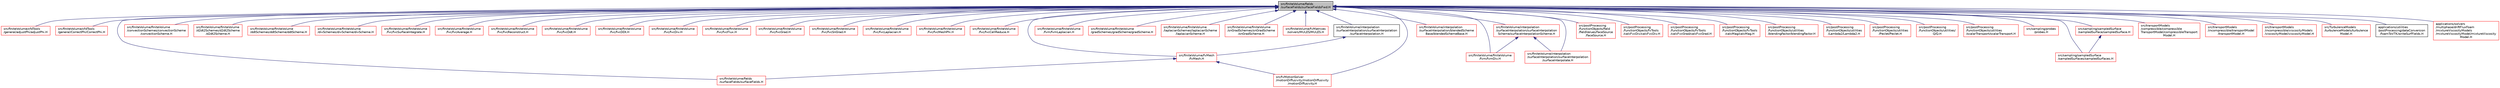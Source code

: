 digraph "src/finiteVolume/fields/surfaceFields/surfaceFieldsFwd.H"
{
  bgcolor="transparent";
  edge [fontname="Helvetica",fontsize="10",labelfontname="Helvetica",labelfontsize="10"];
  node [fontname="Helvetica",fontsize="10",shape=record];
  Node1 [label="src/finiteVolume/fields\l/surfaceFields/surfaceFieldsFwd.H",height=0.2,width=0.4,color="black", fillcolor="grey75", style="filled", fontcolor="black"];
  Node1 -> Node2 [dir="back",color="midnightblue",fontsize="10",style="solid",fontname="Helvetica"];
  Node2 [label="src/finiteVolume/cfdTools\l/general/adjustPhi/adjustPhi.H",height=0.2,width=0.4,color="red",URL="$a05049.html",tooltip="For cases which do no have a pressure boundary adjust the balance of fluxes to obey continuity..."];
  Node1 -> Node3 [dir="back",color="midnightblue",fontsize="10",style="solid",fontname="Helvetica"];
  Node3 [label="src/finiteVolume/cfdTools\l/general/CorrectPhi/CorrectPhi.H",height=0.2,width=0.4,color="red",URL="$a05053.html"];
  Node1 -> Node4 [dir="back",color="midnightblue",fontsize="10",style="solid",fontname="Helvetica"];
  Node4 [label="src/finiteVolume/fields\l/surfaceFields/surfaceFields.H",height=0.2,width=0.4,color="red",URL="$a05604.html",tooltip="Foam::surfaceFields. "];
  Node1 -> Node5 [dir="back",color="midnightblue",fontsize="10",style="solid",fontname="Helvetica"];
  Node5 [label="src/finiteVolume/finiteVolume\l/convectionSchemes/convectionScheme\l/convectionScheme.H",height=0.2,width=0.4,color="red",URL="$a05615.html"];
  Node1 -> Node6 [dir="back",color="midnightblue",fontsize="10",style="solid",fontname="Helvetica"];
  Node6 [label="src/finiteVolume/finiteVolume\l/d2dt2Schemes/d2dt2Scheme\l/d2dt2Scheme.H",height=0.2,width=0.4,color="red",URL="$a05624.html"];
  Node1 -> Node7 [dir="back",color="midnightblue",fontsize="10",style="solid",fontname="Helvetica"];
  Node7 [label="src/finiteVolume/finiteVolume\l/ddtSchemes/ddtScheme/ddtScheme.H",height=0.2,width=0.4,color="red",URL="$a05645.html"];
  Node1 -> Node8 [dir="back",color="midnightblue",fontsize="10",style="solid",fontname="Helvetica"];
  Node8 [label="src/finiteVolume/finiteVolume\l/divSchemes/divScheme/divScheme.H",height=0.2,width=0.4,color="red",URL="$a05661.html"];
  Node1 -> Node9 [dir="back",color="midnightblue",fontsize="10",style="solid",fontname="Helvetica"];
  Node9 [label="src/finiteVolume/finiteVolume\l/fvc/fvcSurfaceIntegrate.H",height=0.2,width=0.4,color="red",URL="$a05708.html",tooltip="Surface integrate surfaceField creating a volField. Surface sum a surfaceField creating a volField..."];
  Node1 -> Node10 [dir="back",color="midnightblue",fontsize="10",style="solid",fontname="Helvetica"];
  Node10 [label="src/finiteVolume/finiteVolume\l/fvc/fvcAverage.H",height=0.2,width=0.4,color="red",URL="$a05670.html",tooltip="Area-weighted average a surfaceField creating a volField. "];
  Node1 -> Node11 [dir="back",color="midnightblue",fontsize="10",style="solid",fontname="Helvetica"];
  Node11 [label="src/finiteVolume/finiteVolume\l/fvc/fvcReconstruct.H",height=0.2,width=0.4,color="red",URL="$a05694.html",tooltip="Reconstruct volField from a face flux field. "];
  Node1 -> Node12 [dir="back",color="midnightblue",fontsize="10",style="solid",fontname="Helvetica"];
  Node12 [label="src/finiteVolume/finiteVolume\l/fvc/fvcDdt.H",height=0.2,width=0.4,color="red",URL="$a05679.html",tooltip="Calculate the first temporal derivative. "];
  Node1 -> Node13 [dir="back",color="midnightblue",fontsize="10",style="solid",fontname="Helvetica"];
  Node13 [label="src/finiteVolume/finiteVolume\l/fvc/fvcDDt.H",height=0.2,width=0.4,color="red",URL="$a05680.html",tooltip="Calculate the substantive (total) derivative. "];
  Node1 -> Node14 [dir="back",color="midnightblue",fontsize="10",style="solid",fontname="Helvetica"];
  Node14 [label="src/finiteVolume/finiteVolume\l/fvc/fvcDiv.H",height=0.2,width=0.4,color="red",URL="$a05682.html",tooltip="Calculate the divergence of the given field. "];
  Node1 -> Node15 [dir="back",color="midnightblue",fontsize="10",style="solid",fontname="Helvetica"];
  Node15 [label="src/finiteVolume/finiteVolume\l/fvc/fvcFlux.H",height=0.2,width=0.4,color="red",URL="$a05684.html",tooltip="Calculate the face-flux of the given field. "];
  Node1 -> Node16 [dir="back",color="midnightblue",fontsize="10",style="solid",fontname="Helvetica"];
  Node16 [label="src/finiteVolume/finiteVolume\l/fvc/fvcGrad.H",height=0.2,width=0.4,color="red",URL="$a05686.html",tooltip="Calculate the gradient of the given field. "];
  Node1 -> Node17 [dir="back",color="midnightblue",fontsize="10",style="solid",fontname="Helvetica"];
  Node17 [label="src/finiteVolume/finiteVolume\l/fvc/fvcSnGrad.H",height=0.2,width=0.4,color="red",URL="$a05704.html",tooltip="Calculate the snGrad of the given volField. "];
  Node1 -> Node18 [dir="back",color="midnightblue",fontsize="10",style="solid",fontname="Helvetica"];
  Node18 [label="src/finiteVolume/finiteVolume\l/fvc/fvcLaplacian.H",height=0.2,width=0.4,color="red",URL="$a05688.html",tooltip="Calculate the laplacian of the given field. "];
  Node1 -> Node19 [dir="back",color="midnightblue",fontsize="10",style="solid",fontname="Helvetica"];
  Node19 [label="src/finiteVolume/finiteVolume\l/fvc/fvcMeshPhi.H",height=0.2,width=0.4,color="red",URL="$a05692.html",tooltip="Calculate the mesh motion flux and convert fluxes from absolute to relative and back. "];
  Node1 -> Node20 [dir="back",color="midnightblue",fontsize="10",style="solid",fontname="Helvetica"];
  Node20 [label="src/finiteVolume/finiteVolume\l/fvc/fvcCellReduce.H",height=0.2,width=0.4,color="red",URL="$a05672.html",tooltip="Construct a volume field from a surface field using a combine operator. "];
  Node1 -> Node21 [dir="back",color="midnightblue",fontsize="10",style="solid",fontname="Helvetica"];
  Node21 [label="src/finiteVolume/finiteVolume\l/fvm/fvmDiv.H",height=0.2,width=0.4,color="red",URL="$a05717.html",tooltip="Calculate the matrix for the divergence of the given field and flux. "];
  Node1 -> Node22 [dir="back",color="midnightblue",fontsize="10",style="solid",fontname="Helvetica"];
  Node22 [label="src/finiteVolume/finiteVolume\l/fvm/fvmLaplacian.H",height=0.2,width=0.4,color="red",URL="$a05719.html",tooltip="Calculate the matrix for the laplacian of the field. "];
  Node1 -> Node23 [dir="back",color="midnightblue",fontsize="10",style="solid",fontname="Helvetica"];
  Node23 [label="src/finiteVolume/finiteVolume\l/gradSchemes/gradScheme/gradScheme.H",height=0.2,width=0.4,color="red",URL="$a05732.html"];
  Node1 -> Node24 [dir="back",color="midnightblue",fontsize="10",style="solid",fontname="Helvetica"];
  Node24 [label="src/finiteVolume/finiteVolume\l/laplacianSchemes/laplacianScheme\l/laplacianScheme.H",height=0.2,width=0.4,color="red",URL="$a05758.html"];
  Node1 -> Node25 [dir="back",color="midnightblue",fontsize="10",style="solid",fontname="Helvetica"];
  Node25 [label="src/finiteVolume/finiteVolume\l/snGradSchemes/snGradScheme\l/snGradScheme.H",height=0.2,width=0.4,color="red",URL="$a05778.html"];
  Node1 -> Node26 [dir="back",color="midnightblue",fontsize="10",style="solid",fontname="Helvetica"];
  Node26 [label="src/finiteVolume/fvMatrices\l/solvers/MULES/MULES.H",height=0.2,width=0.4,color="red",URL="$a05800.html",tooltip="MULES: Multidimensional universal limiter for explicit solution. "];
  Node1 -> Node27 [dir="back",color="midnightblue",fontsize="10",style="solid",fontname="Helvetica"];
  Node27 [label="src/finiteVolume/fvMesh\l/fvMesh.H",height=0.2,width=0.4,color="red",URL="$a05871.html"];
  Node27 -> Node4 [dir="back",color="midnightblue",fontsize="10",style="solid",fontname="Helvetica"];
  Node27 -> Node28 [dir="back",color="midnightblue",fontsize="10",style="solid",fontname="Helvetica"];
  Node28 [label="src/fvMotionSolver\l/motionDiffusivity/motionDiffusivity\l/motionDiffusivity.H",height=0.2,width=0.4,color="red",URL="$a06211.html"];
  Node1 -> Node29 [dir="back",color="midnightblue",fontsize="10",style="solid",fontname="Helvetica"];
  Node29 [label="src/finiteVolume/interpolation\l/surfaceInterpolation/blendedScheme\lBase/blendedSchemeBase.H",height=0.2,width=0.4,color="red",URL="$a05988.html"];
  Node1 -> Node30 [dir="back",color="midnightblue",fontsize="10",style="solid",fontname="Helvetica"];
  Node30 [label="src/finiteVolume/interpolation\l/surfaceInterpolation/surfaceInterpolation\l/surfaceInterpolate.H",height=0.2,width=0.4,color="red",URL="$a06145.html",tooltip="Surface Interpolation. "];
  Node1 -> Node31 [dir="back",color="midnightblue",fontsize="10",style="solid",fontname="Helvetica"];
  Node31 [label="src/finiteVolume/interpolation\l/surfaceInterpolation/surfaceInterpolation\l/surfaceInterpolation.H",height=0.2,width=0.4,color="black",URL="$a06147.html"];
  Node31 -> Node27 [dir="back",color="midnightblue",fontsize="10",style="solid",fontname="Helvetica"];
  Node1 -> Node32 [dir="back",color="midnightblue",fontsize="10",style="solid",fontname="Helvetica"];
  Node32 [label="src/finiteVolume/interpolation\l/surfaceInterpolation/surfaceInterpolation\lScheme/surfaceInterpolationScheme.H",height=0.2,width=0.4,color="red",URL="$a06149.html"];
  Node32 -> Node21 [dir="back",color="midnightblue",fontsize="10",style="solid",fontname="Helvetica"];
  Node32 -> Node30 [dir="back",color="midnightblue",fontsize="10",style="solid",fontname="Helvetica"];
  Node1 -> Node28 [dir="back",color="midnightblue",fontsize="10",style="solid",fontname="Helvetica"];
  Node1 -> Node33 [dir="back",color="midnightblue",fontsize="10",style="solid",fontname="Helvetica"];
  Node33 [label="src/postProcessing\l/functionObjects/field\l/fieldValues/faceSource\l/faceSource.H",height=0.2,width=0.4,color="red",URL="$a09196.html"];
  Node1 -> Node34 [dir="back",color="midnightblue",fontsize="10",style="solid",fontname="Helvetica"];
  Node34 [label="src/postProcessing\l/functionObjects/fvTools\l/calcFvcDiv/calcFvcDiv.H",height=0.2,width=0.4,color="red",URL="$a09282.html"];
  Node1 -> Node35 [dir="back",color="midnightblue",fontsize="10",style="solid",fontname="Helvetica"];
  Node35 [label="src/postProcessing\l/functionObjects/fvTools\l/calcFvcGrad/calcFvcGrad.H",height=0.2,width=0.4,color="red",URL="$a09288.html"];
  Node1 -> Node36 [dir="back",color="midnightblue",fontsize="10",style="solid",fontname="Helvetica"];
  Node36 [label="src/postProcessing\l/functionObjects/fvTools\l/calcMag/calcMag.H",height=0.2,width=0.4,color="red",URL="$a09294.html"];
  Node1 -> Node37 [dir="back",color="midnightblue",fontsize="10",style="solid",fontname="Helvetica"];
  Node37 [label="src/postProcessing\l/functionObjects/utilities\l/blendingFactor/blendingFactor.H",height=0.2,width=0.4,color="red",URL="$a09334.html"];
  Node1 -> Node38 [dir="back",color="midnightblue",fontsize="10",style="solid",fontname="Helvetica"];
  Node38 [label="src/postProcessing\l/functionObjects/utilities\l/Lambda2/Lambda2.H",height=0.2,width=0.4,color="red",URL="$a09353.html"];
  Node1 -> Node39 [dir="back",color="midnightblue",fontsize="10",style="solid",fontname="Helvetica"];
  Node39 [label="src/postProcessing\l/functionObjects/utilities\l/Peclet/Peclet.H",height=0.2,width=0.4,color="red",URL="$a09358.html"];
  Node1 -> Node40 [dir="back",color="midnightblue",fontsize="10",style="solid",fontname="Helvetica"];
  Node40 [label="src/postProcessing\l/functionObjects/utilities/\lQ/Q.H",height=0.2,width=0.4,color="red",URL="$a09369.html"];
  Node1 -> Node41 [dir="back",color="midnightblue",fontsize="10",style="solid",fontname="Helvetica"];
  Node41 [label="src/postProcessing\l/functionObjects/utilities\l/scalarTransport/scalarTransport.H",height=0.2,width=0.4,color="red",URL="$a09380.html"];
  Node1 -> Node42 [dir="back",color="midnightblue",fontsize="10",style="solid",fontname="Helvetica"];
  Node42 [label="src/sampling/probes\l/probes.H",height=0.2,width=0.4,color="red",URL="$a09646.html"];
  Node1 -> Node43 [dir="back",color="midnightblue",fontsize="10",style="solid",fontname="Helvetica"];
  Node43 [label="src/sampling/sampledSurface\l/sampledSurface/sampledSurface.H",height=0.2,width=0.4,color="red",URL="$a09710.html"];
  Node43 -> Node44 [dir="back",color="midnightblue",fontsize="10",style="solid",fontname="Helvetica"];
  Node44 [label="src/sampling/sampledSurface\l/sampledSurfaces/sampledSurfaces.H",height=0.2,width=0.4,color="red",URL="$a09714.html"];
  Node1 -> Node44 [dir="back",color="midnightblue",fontsize="10",style="solid",fontname="Helvetica"];
  Node1 -> Node45 [dir="back",color="midnightblue",fontsize="10",style="solid",fontname="Helvetica"];
  Node45 [label="src/transportModels\l/compressible/compressible\lTransportModel/compressibleTransport\lModel.H",height=0.2,width=0.4,color="red",URL="$a10409.html"];
  Node1 -> Node46 [dir="back",color="midnightblue",fontsize="10",style="solid",fontname="Helvetica"];
  Node46 [label="src/transportModels\l/incompressible/transportModel\l/transportModel.H",height=0.2,width=0.4,color="red",URL="$a10417.html"];
  Node1 -> Node47 [dir="back",color="midnightblue",fontsize="10",style="solid",fontname="Helvetica"];
  Node47 [label="src/transportModels\l/incompressible/viscosityModels\l/viscosityModel/viscosityModel.H",height=0.2,width=0.4,color="red",URL="$a10429.html"];
  Node1 -> Node48 [dir="back",color="midnightblue",fontsize="10",style="solid",fontname="Helvetica"];
  Node48 [label="src/TurbulenceModels\l/turbulenceModels/turbulence\lModel.H",height=0.2,width=0.4,color="red",URL="$a10726.html"];
  Node1 -> Node49 [dir="back",color="midnightblue",fontsize="10",style="solid",fontname="Helvetica"];
  Node49 [label="applications/utilities\l/postProcessing/dataConversion\l/foamToVTK/writeSurfFields.H",height=0.2,width=0.4,color="black",URL="$a04312.html",tooltip="Write a patch with its data. "];
  Node1 -> Node50 [dir="back",color="midnightblue",fontsize="10",style="solid",fontname="Helvetica"];
  Node50 [label="applications/solvers\l/multiphase/driftFluxFoam\l/mixtureViscosityModels\l/mixtureViscosityModel/mixtureViscosity\lModel.H",height=0.2,width=0.4,color="red",URL="$a03298.html"];
}
